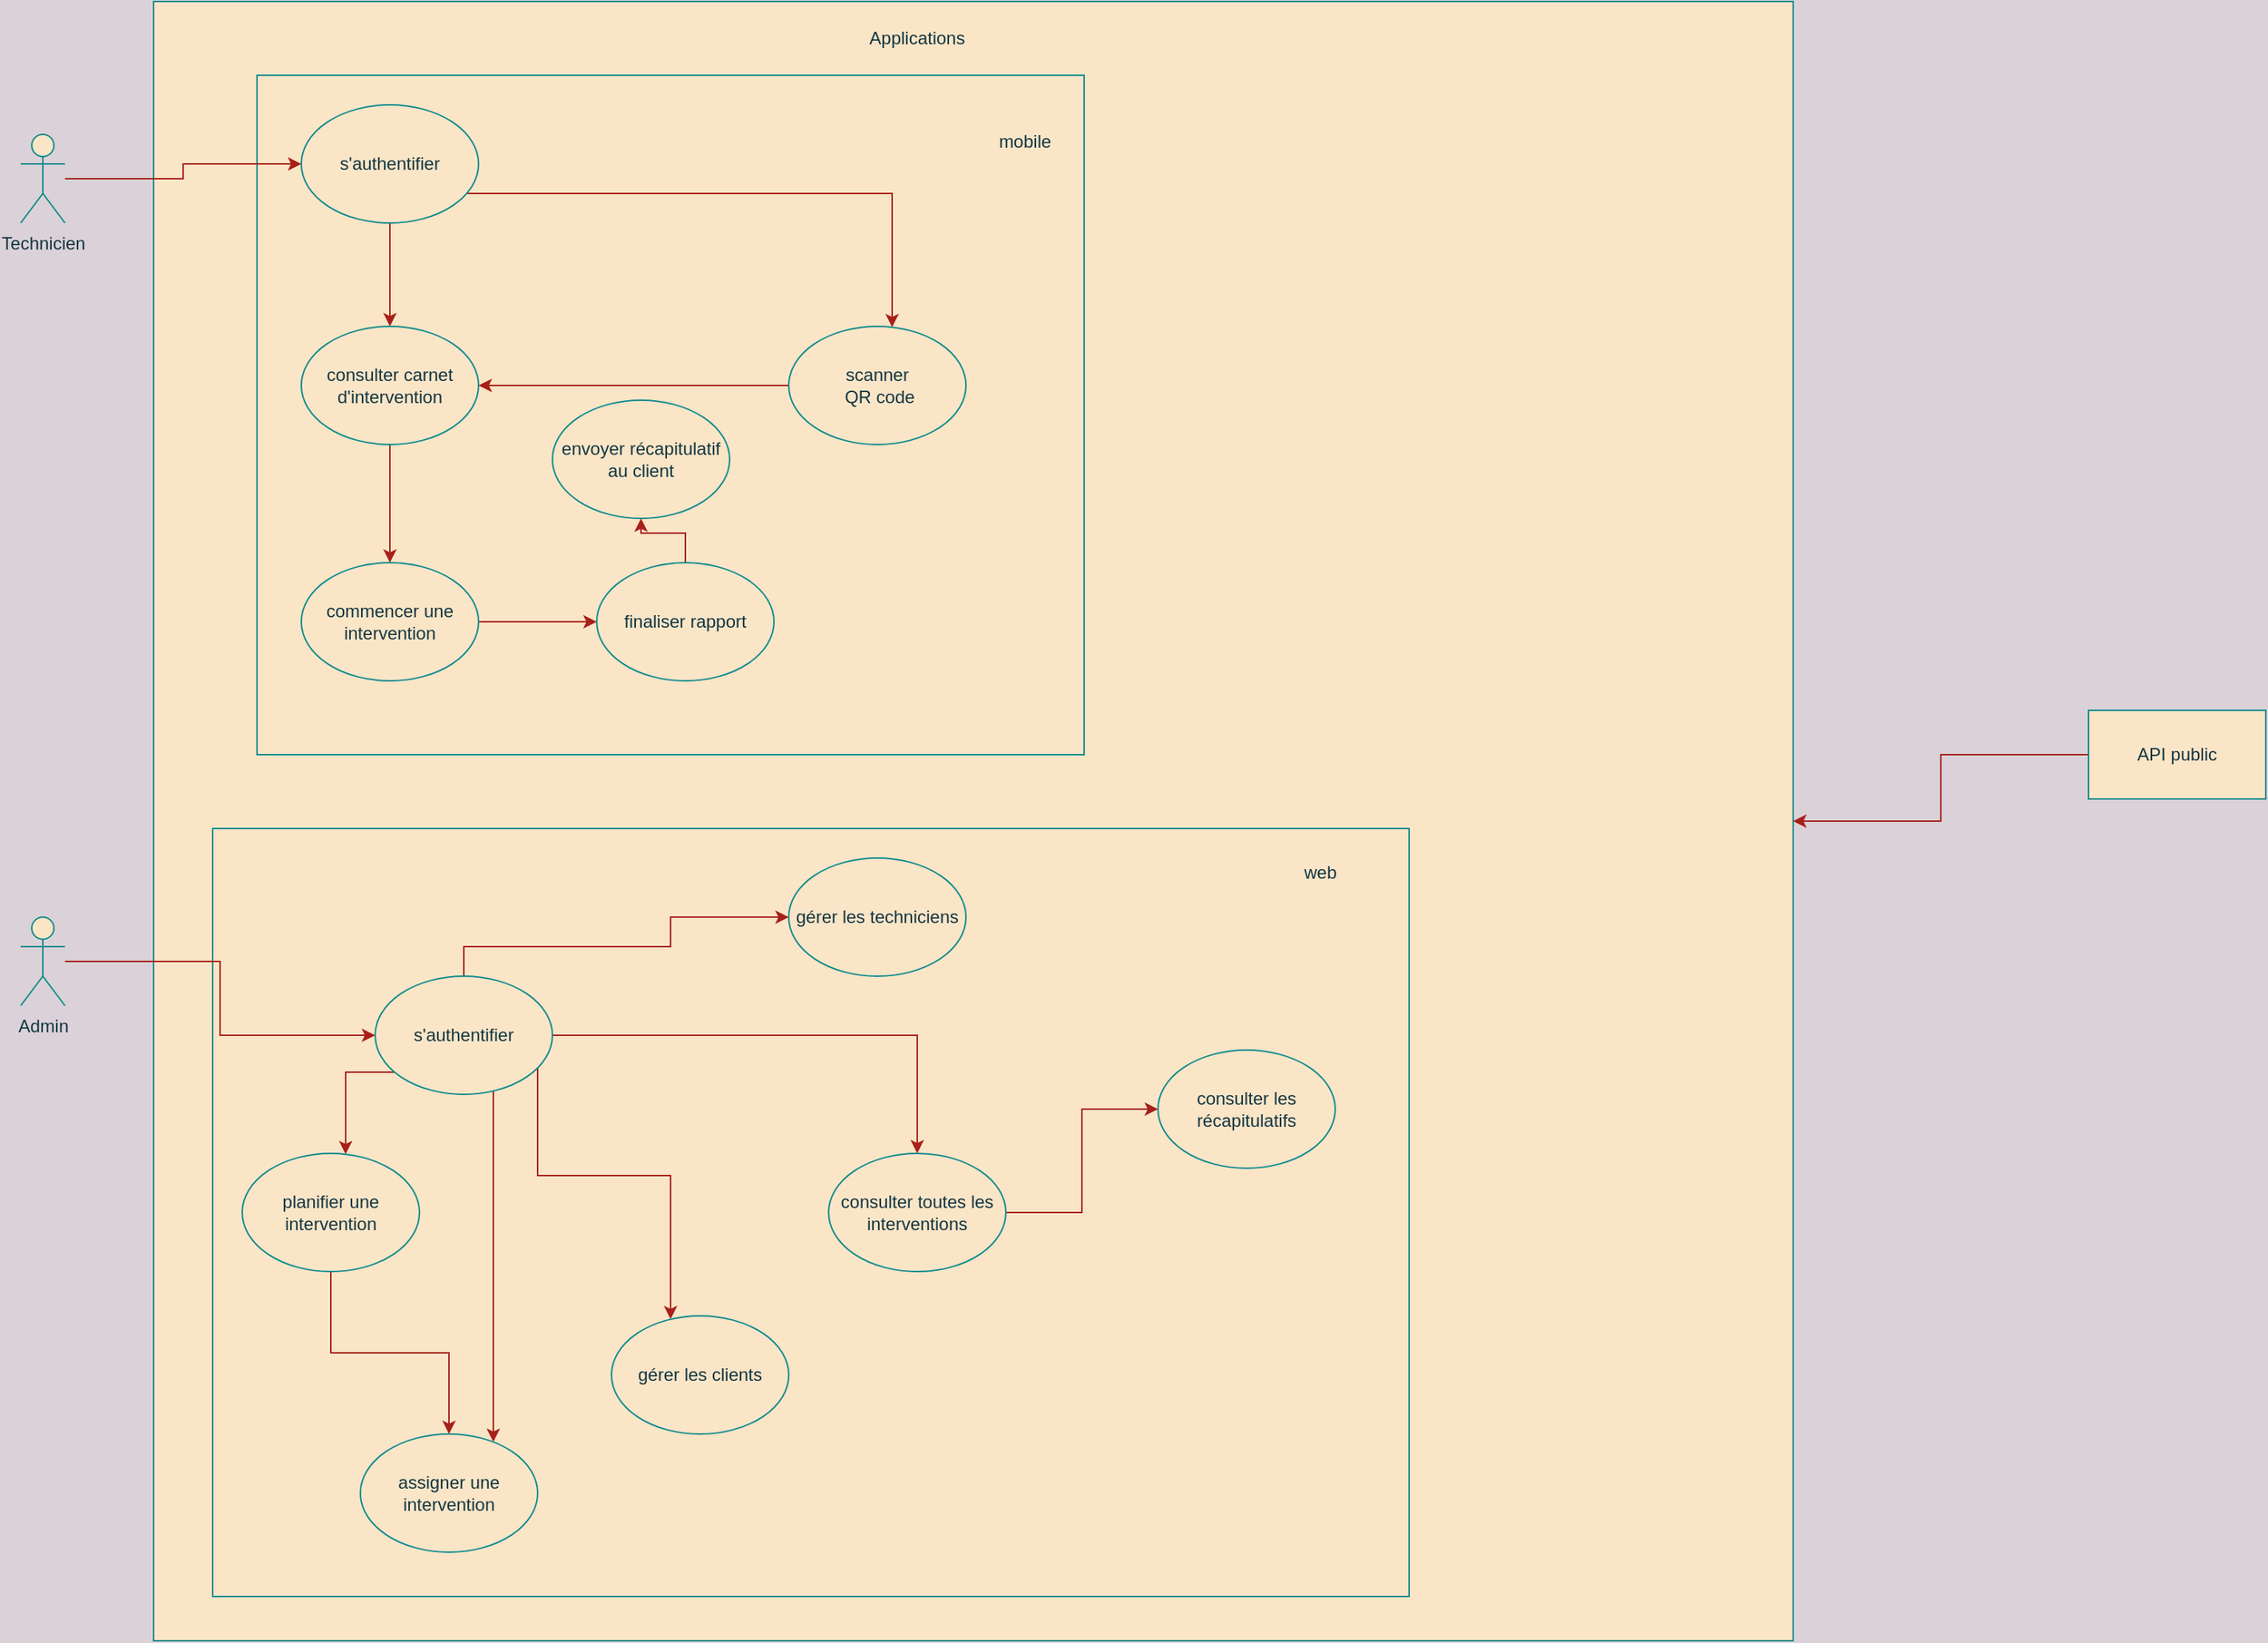 <mxfile version="20.3.2" type="github">
  <diagram id="ie6803uWUVHI6Bx2P8Qg" name="Page-1">
    <mxGraphModel dx="1673" dy="931" grid="1" gridSize="10" guides="1" tooltips="1" connect="1" arrows="1" fold="1" page="1" pageScale="1" pageWidth="827" pageHeight="1169" background="#DAD2D8" math="0" shadow="0">
      <root>
        <mxCell id="0" />
        <mxCell id="1" parent="0" />
        <mxCell id="2hcx4Fl9zx7lkW_wvvi_-11" value="" style="whiteSpace=wrap;html=1;aspect=fixed;fillColor=#FAE5C7;strokeColor=#0F8B8D;fontColor=#143642;" parent="1" vertex="1">
          <mxGeometry x="200" y="10" width="1110" height="1110" as="geometry" />
        </mxCell>
        <mxCell id="2hcx4Fl9zx7lkW_wvvi_-43" value="" style="rounded=0;whiteSpace=wrap;html=1;fillColor=#FAE5C7;strokeColor=#0F8B8D;fontColor=#143642;" parent="1" vertex="1">
          <mxGeometry x="240" y="570" width="810" height="520" as="geometry" />
        </mxCell>
        <mxCell id="2hcx4Fl9zx7lkW_wvvi_-30" value="" style="rounded=0;whiteSpace=wrap;html=1;fillColor=#FAE5C7;strokeColor=#0F8B8D;fontColor=#143642;" parent="1" vertex="1">
          <mxGeometry x="270" y="60" width="560" height="460" as="geometry" />
        </mxCell>
        <mxCell id="2hcx4Fl9zx7lkW_wvvi_-38" style="edgeStyle=orthogonalEdgeStyle;rounded=0;orthogonalLoop=1;jettySize=auto;html=1;labelBackgroundColor=#DAD2D8;strokeColor=#A8201A;fontColor=#143642;" parent="1" source="2hcx4Fl9zx7lkW_wvvi_-1" target="2hcx4Fl9zx7lkW_wvvi_-17" edge="1">
          <mxGeometry relative="1" as="geometry" />
        </mxCell>
        <mxCell id="2hcx4Fl9zx7lkW_wvvi_-1" value="&lt;div&gt;Technicien&lt;/div&gt;&lt;div&gt;&lt;br&gt;&lt;/div&gt;" style="shape=umlActor;verticalLabelPosition=bottom;verticalAlign=top;html=1;outlineConnect=0;fillColor=#FAE5C7;strokeColor=#0F8B8D;fontColor=#143642;" parent="1" vertex="1">
          <mxGeometry x="110" y="100" width="30" height="60" as="geometry" />
        </mxCell>
        <mxCell id="2hcx4Fl9zx7lkW_wvvi_-40" style="edgeStyle=orthogonalEdgeStyle;rounded=0;orthogonalLoop=1;jettySize=auto;html=1;labelBackgroundColor=#DAD2D8;strokeColor=#A8201A;fontColor=#143642;" parent="1" source="2hcx4Fl9zx7lkW_wvvi_-3" target="2hcx4Fl9zx7lkW_wvvi_-16" edge="1">
          <mxGeometry relative="1" as="geometry" />
        </mxCell>
        <mxCell id="2hcx4Fl9zx7lkW_wvvi_-3" value="&lt;div&gt;Admin&lt;/div&gt;" style="shape=umlActor;verticalLabelPosition=bottom;verticalAlign=top;html=1;outlineConnect=0;fillColor=#FAE5C7;strokeColor=#0F8B8D;fontColor=#143642;" parent="1" vertex="1">
          <mxGeometry x="110" y="630" width="30" height="60" as="geometry" />
        </mxCell>
        <mxCell id="2hcx4Fl9zx7lkW_wvvi_-7" value="&lt;div&gt;Applications&lt;/div&gt;" style="text;html=1;strokeColor=none;fillColor=none;align=center;verticalAlign=middle;whiteSpace=wrap;rounded=0;fontColor=#143642;" parent="1" vertex="1">
          <mxGeometry x="607" y="20" width="220" height="30" as="geometry" />
        </mxCell>
        <mxCell id="2hcx4Fl9zx7lkW_wvvi_-13" value="web" style="text;html=1;strokeColor=none;fillColor=none;align=center;verticalAlign=middle;whiteSpace=wrap;rounded=0;fontColor=#143642;" parent="1" vertex="1">
          <mxGeometry x="960" y="585" width="60" height="30" as="geometry" />
        </mxCell>
        <mxCell id="2hcx4Fl9zx7lkW_wvvi_-14" value="&lt;div&gt;mobile&lt;/div&gt;" style="text;html=1;strokeColor=none;fillColor=none;align=center;verticalAlign=middle;whiteSpace=wrap;rounded=0;fontColor=#143642;" parent="1" vertex="1">
          <mxGeometry x="760" y="90" width="60" height="30" as="geometry" />
        </mxCell>
        <mxCell id="2hcx4Fl9zx7lkW_wvvi_-21" style="edgeStyle=orthogonalEdgeStyle;rounded=0;orthogonalLoop=1;jettySize=auto;html=1;labelBackgroundColor=#DAD2D8;strokeColor=#A8201A;fontColor=#143642;" parent="1" source="2hcx4Fl9zx7lkW_wvvi_-16" target="2hcx4Fl9zx7lkW_wvvi_-18" edge="1">
          <mxGeometry relative="1" as="geometry">
            <Array as="points">
              <mxPoint x="380" y="735" />
              <mxPoint x="330" y="735" />
            </Array>
          </mxGeometry>
        </mxCell>
        <mxCell id="2hcx4Fl9zx7lkW_wvvi_-22" style="edgeStyle=orthogonalEdgeStyle;rounded=0;orthogonalLoop=1;jettySize=auto;html=1;labelBackgroundColor=#DAD2D8;strokeColor=#A8201A;fontColor=#143642;" parent="1" source="2hcx4Fl9zx7lkW_wvvi_-16" target="2hcx4Fl9zx7lkW_wvvi_-20" edge="1">
          <mxGeometry relative="1" as="geometry">
            <Array as="points">
              <mxPoint x="430" y="810" />
              <mxPoint x="430" y="810" />
            </Array>
          </mxGeometry>
        </mxCell>
        <mxCell id="2hcx4Fl9zx7lkW_wvvi_-47" value="" style="edgeStyle=orthogonalEdgeStyle;rounded=0;orthogonalLoop=1;jettySize=auto;html=1;labelBackgroundColor=#DAD2D8;strokeColor=#A8201A;fontColor=#143642;" parent="1" source="2hcx4Fl9zx7lkW_wvvi_-16" target="2hcx4Fl9zx7lkW_wvvi_-46" edge="1">
          <mxGeometry relative="1" as="geometry">
            <Array as="points">
              <mxPoint x="717" y="710" />
            </Array>
          </mxGeometry>
        </mxCell>
        <mxCell id="2hcx4Fl9zx7lkW_wvvi_-51" value="" style="edgeStyle=orthogonalEdgeStyle;rounded=0;orthogonalLoop=1;jettySize=auto;html=1;labelBackgroundColor=#DAD2D8;strokeColor=#A8201A;fontColor=#143642;" parent="1" source="2hcx4Fl9zx7lkW_wvvi_-16" target="2hcx4Fl9zx7lkW_wvvi_-50" edge="1">
          <mxGeometry relative="1" as="geometry">
            <Array as="points">
              <mxPoint x="460" y="805" />
              <mxPoint x="550" y="805" />
            </Array>
          </mxGeometry>
        </mxCell>
        <mxCell id="2hcx4Fl9zx7lkW_wvvi_-59" value="" style="edgeStyle=orthogonalEdgeStyle;rounded=0;orthogonalLoop=1;jettySize=auto;html=1;labelBackgroundColor=#DAD2D8;strokeColor=#A8201A;fontColor=#143642;" parent="1" source="2hcx4Fl9zx7lkW_wvvi_-16" target="2hcx4Fl9zx7lkW_wvvi_-58" edge="1">
          <mxGeometry relative="1" as="geometry">
            <Array as="points">
              <mxPoint x="410" y="650" />
              <mxPoint x="550" y="650" />
              <mxPoint x="550" y="630" />
            </Array>
          </mxGeometry>
        </mxCell>
        <mxCell id="2hcx4Fl9zx7lkW_wvvi_-16" value="s&#39;authentifier" style="ellipse;whiteSpace=wrap;html=1;fillColor=#FAE5C7;strokeColor=#0F8B8D;fontColor=#143642;" parent="1" vertex="1">
          <mxGeometry x="350" y="670" width="120" height="80" as="geometry" />
        </mxCell>
        <mxCell id="2hcx4Fl9zx7lkW_wvvi_-26" value="" style="edgeStyle=orthogonalEdgeStyle;rounded=0;orthogonalLoop=1;jettySize=auto;html=1;labelBackgroundColor=#DAD2D8;strokeColor=#A8201A;fontColor=#143642;" parent="1" source="2hcx4Fl9zx7lkW_wvvi_-17" target="2hcx4Fl9zx7lkW_wvvi_-25" edge="1">
          <mxGeometry relative="1" as="geometry" />
        </mxCell>
        <mxCell id="2hcx4Fl9zx7lkW_wvvi_-28" value="" style="edgeStyle=orthogonalEdgeStyle;rounded=0;orthogonalLoop=1;jettySize=auto;html=1;labelBackgroundColor=#DAD2D8;strokeColor=#A8201A;fontColor=#143642;" parent="1" source="2hcx4Fl9zx7lkW_wvvi_-17" target="2hcx4Fl9zx7lkW_wvvi_-27" edge="1">
          <mxGeometry relative="1" as="geometry">
            <Array as="points">
              <mxPoint x="700" y="140" />
            </Array>
          </mxGeometry>
        </mxCell>
        <mxCell id="2hcx4Fl9zx7lkW_wvvi_-17" value="s&#39;authentifier" style="ellipse;whiteSpace=wrap;html=1;fillColor=#FAE5C7;strokeColor=#0F8B8D;fontColor=#143642;" parent="1" vertex="1">
          <mxGeometry x="300" y="80" width="120" height="80" as="geometry" />
        </mxCell>
        <mxCell id="2hcx4Fl9zx7lkW_wvvi_-56" style="edgeStyle=orthogonalEdgeStyle;rounded=0;orthogonalLoop=1;jettySize=auto;html=1;labelBackgroundColor=#DAD2D8;strokeColor=#A8201A;fontColor=#143642;" parent="1" source="2hcx4Fl9zx7lkW_wvvi_-18" target="2hcx4Fl9zx7lkW_wvvi_-20" edge="1">
          <mxGeometry relative="1" as="geometry" />
        </mxCell>
        <mxCell id="2hcx4Fl9zx7lkW_wvvi_-18" value="&lt;div&gt;planifier une intervention&lt;/div&gt;" style="ellipse;whiteSpace=wrap;html=1;fillColor=#FAE5C7;strokeColor=#0F8B8D;fontColor=#143642;" parent="1" vertex="1">
          <mxGeometry x="260" y="790" width="120" height="80" as="geometry" />
        </mxCell>
        <mxCell id="2hcx4Fl9zx7lkW_wvvi_-20" value="&lt;div&gt;assigner une intervention&lt;/div&gt;" style="ellipse;whiteSpace=wrap;html=1;fillColor=#FAE5C7;strokeColor=#0F8B8D;fontColor=#143642;" parent="1" vertex="1">
          <mxGeometry x="340" y="980" width="120" height="80" as="geometry" />
        </mxCell>
        <mxCell id="2hcx4Fl9zx7lkW_wvvi_-33" value="" style="edgeStyle=orthogonalEdgeStyle;rounded=0;orthogonalLoop=1;jettySize=auto;html=1;labelBackgroundColor=#DAD2D8;strokeColor=#A8201A;fontColor=#143642;" parent="1" source="2hcx4Fl9zx7lkW_wvvi_-25" target="2hcx4Fl9zx7lkW_wvvi_-32" edge="1">
          <mxGeometry relative="1" as="geometry" />
        </mxCell>
        <mxCell id="2hcx4Fl9zx7lkW_wvvi_-25" value="&lt;div&gt;consulter carnet d&#39;intervention&lt;/div&gt;" style="ellipse;whiteSpace=wrap;html=1;fillColor=#FAE5C7;strokeColor=#0F8B8D;fontColor=#143642;" parent="1" vertex="1">
          <mxGeometry x="300" y="230" width="120" height="80" as="geometry" />
        </mxCell>
        <mxCell id="2hcx4Fl9zx7lkW_wvvi_-29" style="edgeStyle=orthogonalEdgeStyle;rounded=0;orthogonalLoop=1;jettySize=auto;html=1;entryX=1;entryY=0.5;entryDx=0;entryDy=0;labelBackgroundColor=#DAD2D8;strokeColor=#A8201A;fontColor=#143642;" parent="1" source="2hcx4Fl9zx7lkW_wvvi_-27" target="2hcx4Fl9zx7lkW_wvvi_-25" edge="1">
          <mxGeometry relative="1" as="geometry" />
        </mxCell>
        <mxCell id="2hcx4Fl9zx7lkW_wvvi_-27" value="&lt;div&gt;scanner&lt;/div&gt;&amp;nbsp;QR code" style="ellipse;whiteSpace=wrap;html=1;fillColor=#FAE5C7;strokeColor=#0F8B8D;fontColor=#143642;" parent="1" vertex="1">
          <mxGeometry x="630" y="230" width="120" height="80" as="geometry" />
        </mxCell>
        <mxCell id="2hcx4Fl9zx7lkW_wvvi_-35" value="" style="edgeStyle=orthogonalEdgeStyle;rounded=0;orthogonalLoop=1;jettySize=auto;html=1;labelBackgroundColor=#DAD2D8;strokeColor=#A8201A;fontColor=#143642;" parent="1" source="2hcx4Fl9zx7lkW_wvvi_-32" target="2hcx4Fl9zx7lkW_wvvi_-34" edge="1">
          <mxGeometry relative="1" as="geometry" />
        </mxCell>
        <mxCell id="2hcx4Fl9zx7lkW_wvvi_-32" value="commencer une intervention" style="ellipse;whiteSpace=wrap;html=1;fillColor=#FAE5C7;strokeColor=#0F8B8D;fontColor=#143642;" parent="1" vertex="1">
          <mxGeometry x="300" y="390" width="120" height="80" as="geometry" />
        </mxCell>
        <mxCell id="2hcx4Fl9zx7lkW_wvvi_-37" value="" style="edgeStyle=orthogonalEdgeStyle;rounded=0;orthogonalLoop=1;jettySize=auto;html=1;labelBackgroundColor=#DAD2D8;strokeColor=#A8201A;fontColor=#143642;" parent="1" source="2hcx4Fl9zx7lkW_wvvi_-34" target="2hcx4Fl9zx7lkW_wvvi_-36" edge="1">
          <mxGeometry relative="1" as="geometry" />
        </mxCell>
        <mxCell id="2hcx4Fl9zx7lkW_wvvi_-34" value="&lt;div&gt;finaliser rapport&lt;/div&gt;" style="ellipse;whiteSpace=wrap;html=1;fillColor=#FAE5C7;strokeColor=#0F8B8D;fontColor=#143642;" parent="1" vertex="1">
          <mxGeometry x="500" y="390" width="120" height="80" as="geometry" />
        </mxCell>
        <mxCell id="2hcx4Fl9zx7lkW_wvvi_-36" value="&lt;div&gt;envoyer récapitulatif au client&lt;/div&gt;" style="ellipse;whiteSpace=wrap;html=1;fillColor=#FAE5C7;strokeColor=#0F8B8D;fontColor=#143642;" parent="1" vertex="1">
          <mxGeometry x="470" y="280" width="120" height="80" as="geometry" />
        </mxCell>
        <mxCell id="2hcx4Fl9zx7lkW_wvvi_-49" value="" style="edgeStyle=orthogonalEdgeStyle;rounded=0;orthogonalLoop=1;jettySize=auto;html=1;labelBackgroundColor=#DAD2D8;strokeColor=#A8201A;fontColor=#143642;" parent="1" source="2hcx4Fl9zx7lkW_wvvi_-46" target="2hcx4Fl9zx7lkW_wvvi_-48" edge="1">
          <mxGeometry relative="1" as="geometry" />
        </mxCell>
        <mxCell id="2hcx4Fl9zx7lkW_wvvi_-46" value="consulter toutes les interventions" style="ellipse;whiteSpace=wrap;html=1;fillColor=#FAE5C7;strokeColor=#0F8B8D;fontColor=#143642;" parent="1" vertex="1">
          <mxGeometry x="657" y="790" width="120" height="80" as="geometry" />
        </mxCell>
        <mxCell id="2hcx4Fl9zx7lkW_wvvi_-48" value="consulter les récapitulatifs" style="ellipse;whiteSpace=wrap;html=1;fillColor=#FAE5C7;strokeColor=#0F8B8D;fontColor=#143642;" parent="1" vertex="1">
          <mxGeometry x="880" y="720" width="120" height="80" as="geometry" />
        </mxCell>
        <mxCell id="2hcx4Fl9zx7lkW_wvvi_-50" value="gérer les clients" style="ellipse;whiteSpace=wrap;html=1;fillColor=#FAE5C7;strokeColor=#0F8B8D;fontColor=#143642;" parent="1" vertex="1">
          <mxGeometry x="510" y="900" width="120" height="80" as="geometry" />
        </mxCell>
        <mxCell id="2hcx4Fl9zx7lkW_wvvi_-55" style="edgeStyle=orthogonalEdgeStyle;rounded=0;orthogonalLoop=1;jettySize=auto;html=1;labelBackgroundColor=#DAD2D8;strokeColor=#A8201A;fontColor=#143642;" parent="1" source="2hcx4Fl9zx7lkW_wvvi_-54" target="2hcx4Fl9zx7lkW_wvvi_-11" edge="1">
          <mxGeometry relative="1" as="geometry" />
        </mxCell>
        <mxCell id="2hcx4Fl9zx7lkW_wvvi_-54" value="API public" style="rounded=0;whiteSpace=wrap;html=1;fillColor=#FAE5C7;strokeColor=#0F8B8D;fontColor=#143642;" parent="1" vertex="1">
          <mxGeometry x="1510" y="490" width="120" height="60" as="geometry" />
        </mxCell>
        <mxCell id="2hcx4Fl9zx7lkW_wvvi_-58" value="gérer les techniciens" style="ellipse;whiteSpace=wrap;html=1;fillColor=#FAE5C7;strokeColor=#0F8B8D;fontColor=#143642;" parent="1" vertex="1">
          <mxGeometry x="630" y="590" width="120" height="80" as="geometry" />
        </mxCell>
      </root>
    </mxGraphModel>
  </diagram>
</mxfile>
